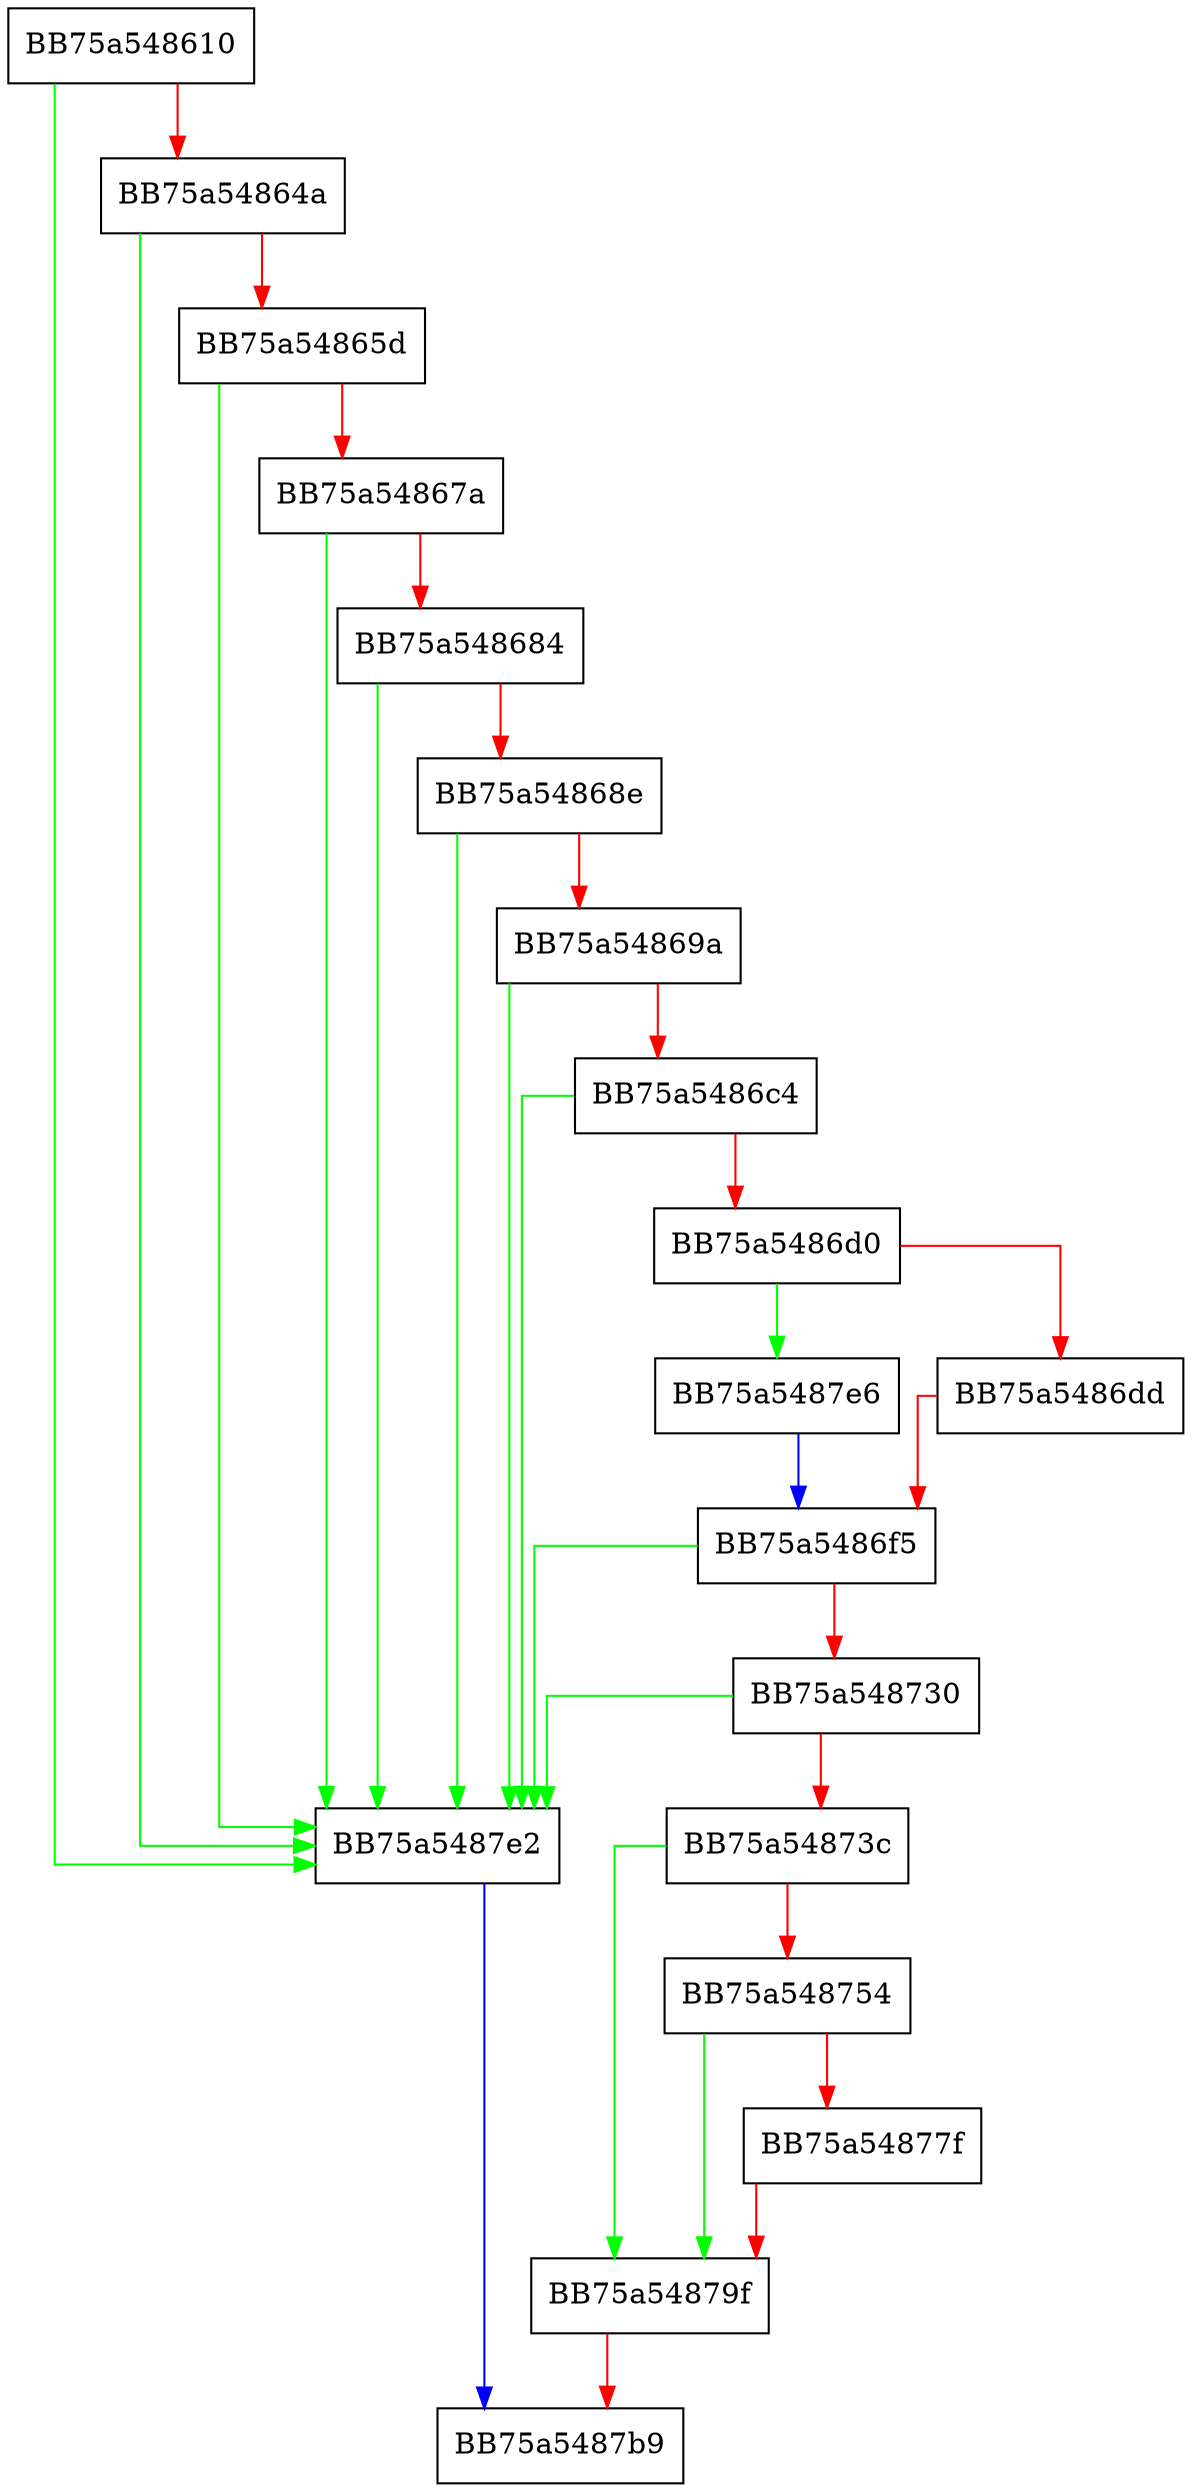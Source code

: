 digraph scan_debugdir {
  node [shape="box"];
  graph [splines=ortho];
  BB75a548610 -> BB75a5487e2 [color="green"];
  BB75a548610 -> BB75a54864a [color="red"];
  BB75a54864a -> BB75a5487e2 [color="green"];
  BB75a54864a -> BB75a54865d [color="red"];
  BB75a54865d -> BB75a5487e2 [color="green"];
  BB75a54865d -> BB75a54867a [color="red"];
  BB75a54867a -> BB75a5487e2 [color="green"];
  BB75a54867a -> BB75a548684 [color="red"];
  BB75a548684 -> BB75a5487e2 [color="green"];
  BB75a548684 -> BB75a54868e [color="red"];
  BB75a54868e -> BB75a5487e2 [color="green"];
  BB75a54868e -> BB75a54869a [color="red"];
  BB75a54869a -> BB75a5487e2 [color="green"];
  BB75a54869a -> BB75a5486c4 [color="red"];
  BB75a5486c4 -> BB75a5487e2 [color="green"];
  BB75a5486c4 -> BB75a5486d0 [color="red"];
  BB75a5486d0 -> BB75a5487e6 [color="green"];
  BB75a5486d0 -> BB75a5486dd [color="red"];
  BB75a5486dd -> BB75a5486f5 [color="red"];
  BB75a5486f5 -> BB75a5487e2 [color="green"];
  BB75a5486f5 -> BB75a548730 [color="red"];
  BB75a548730 -> BB75a5487e2 [color="green"];
  BB75a548730 -> BB75a54873c [color="red"];
  BB75a54873c -> BB75a54879f [color="green"];
  BB75a54873c -> BB75a548754 [color="red"];
  BB75a548754 -> BB75a54879f [color="green"];
  BB75a548754 -> BB75a54877f [color="red"];
  BB75a54877f -> BB75a54879f [color="red"];
  BB75a54879f -> BB75a5487b9 [color="red"];
  BB75a5487e2 -> BB75a5487b9 [color="blue"];
  BB75a5487e6 -> BB75a5486f5 [color="blue"];
}